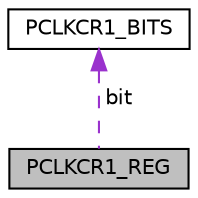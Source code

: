 digraph "PCLKCR1_REG"
{
  edge [fontname="Helvetica",fontsize="10",labelfontname="Helvetica",labelfontsize="10"];
  node [fontname="Helvetica",fontsize="10",shape=record];
  Node1 [label="PCLKCR1_REG",height=0.2,width=0.4,color="black", fillcolor="grey75", style="filled", fontcolor="black"];
  Node2 -> Node1 [dir="back",color="darkorchid3",fontsize="10",style="dashed",label=" bit" ,fontname="Helvetica"];
  Node2 [label="PCLKCR1_BITS",height=0.2,width=0.4,color="black", fillcolor="white", style="filled",URL="$struct_p_c_l_k_c_r1___b_i_t_s.html"];
}
